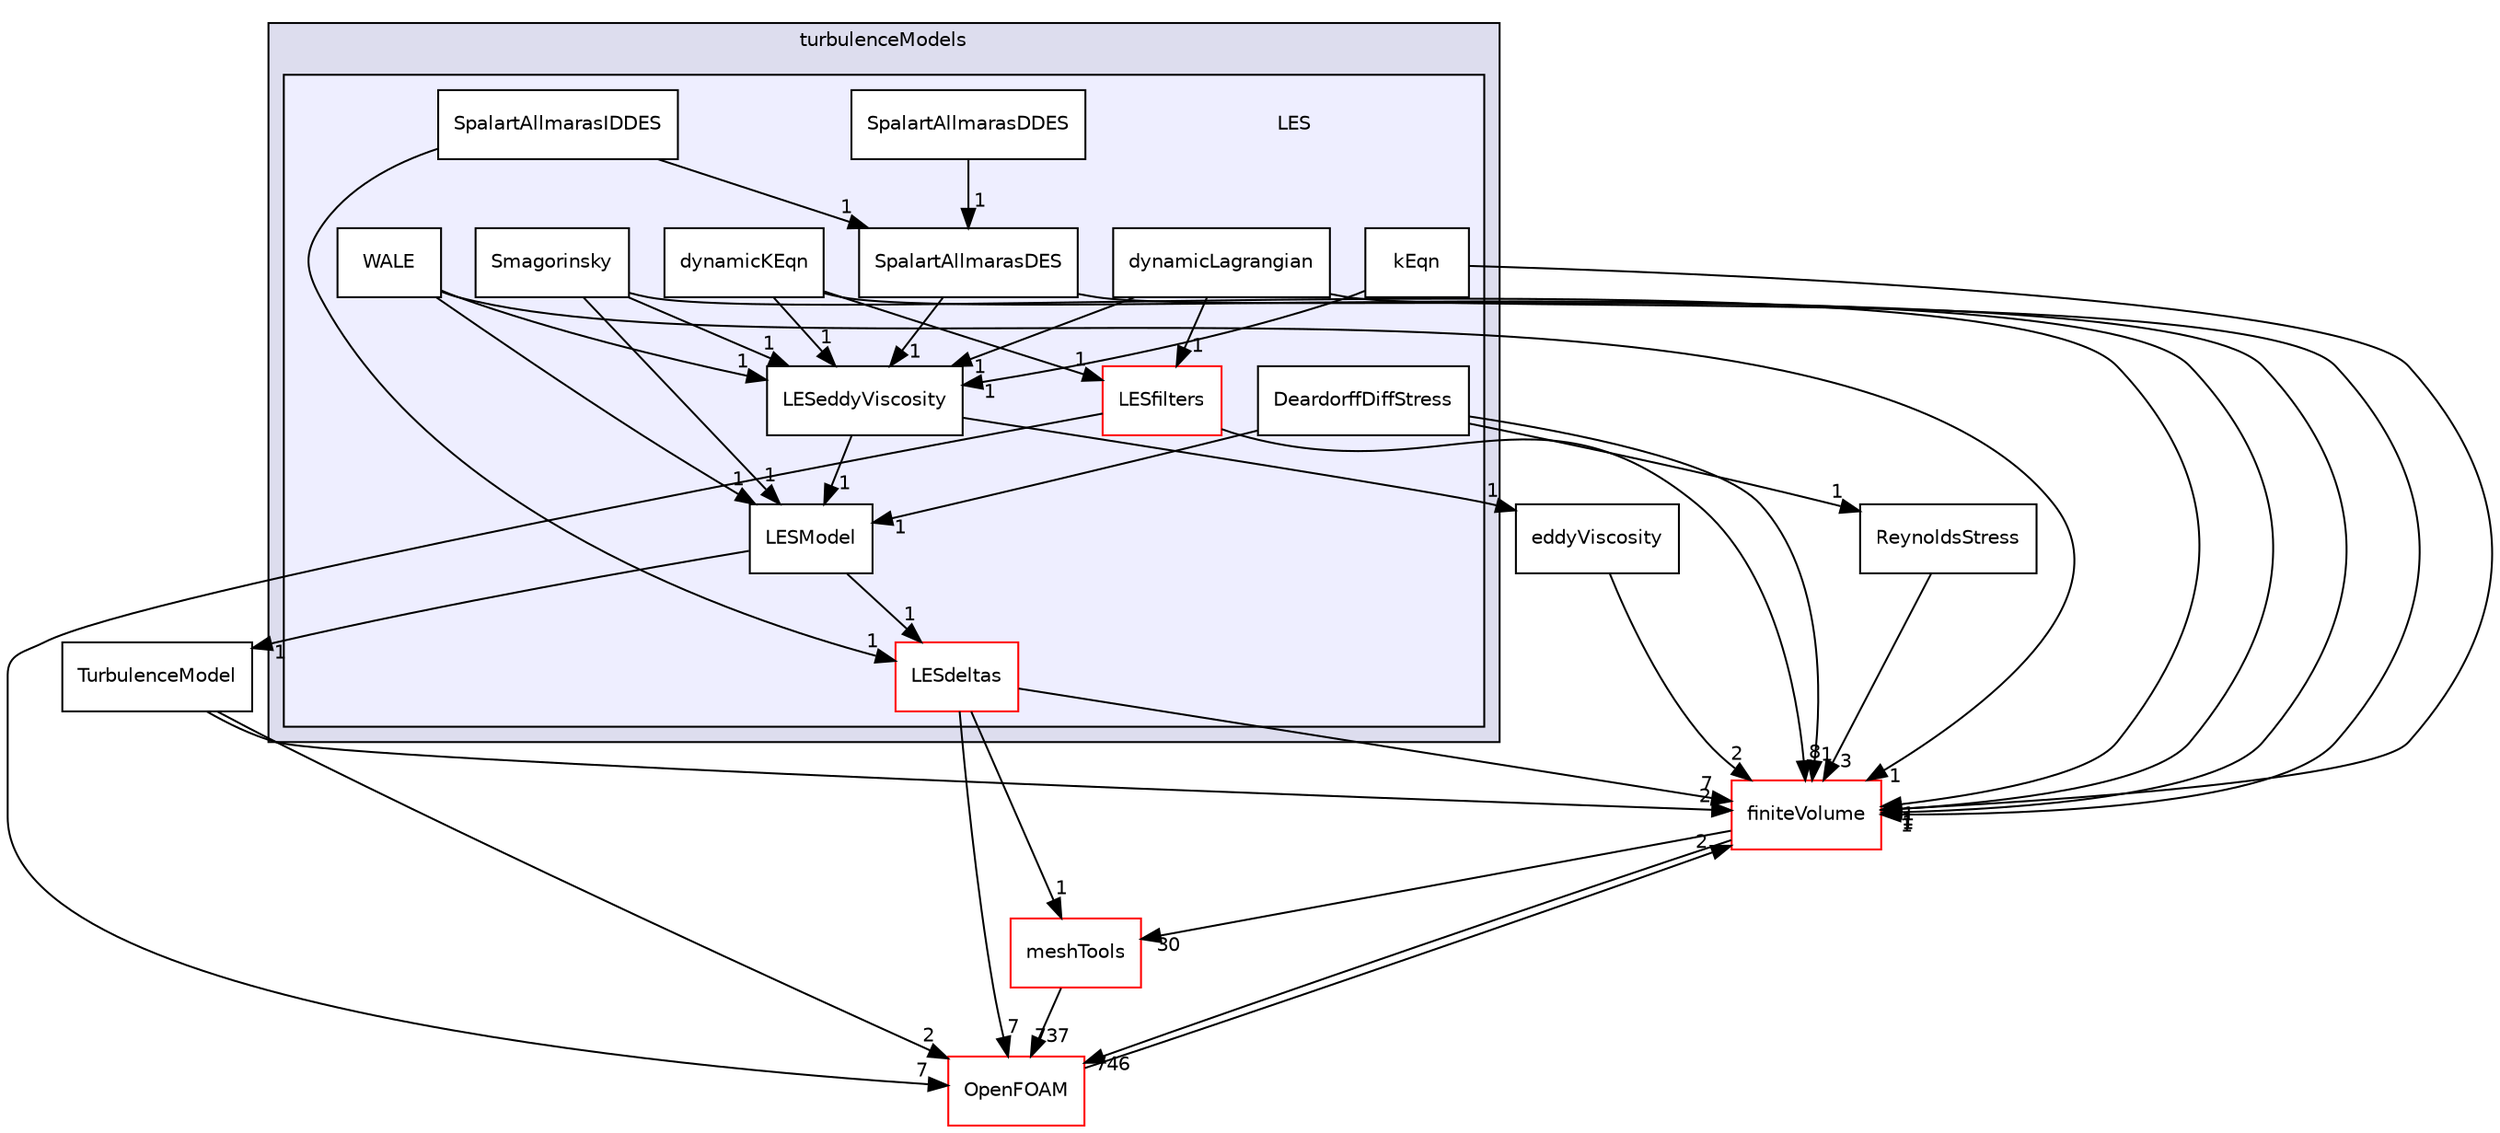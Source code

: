 digraph "src/TurbulenceModels/turbulenceModels/LES" {
  bgcolor=transparent;
  compound=true
  node [ fontsize="10", fontname="Helvetica"];
  edge [ labelfontsize="10", labelfontname="Helvetica"];
  subgraph clusterdir_a3dc37bcacf99bb6122ed819dac99f09 {
    graph [ bgcolor="#ddddee", pencolor="black", label="turbulenceModels" fontname="Helvetica", fontsize="10", URL="dir_a3dc37bcacf99bb6122ed819dac99f09.html"]
  subgraph clusterdir_9fc1e48ca755258281286cef4f8e0bec {
    graph [ bgcolor="#eeeeff", pencolor="black", label="" URL="dir_9fc1e48ca755258281286cef4f8e0bec.html"];
    dir_9fc1e48ca755258281286cef4f8e0bec [shape=plaintext label="LES"];
    dir_0b69ce3cb4925b5506e8ef5271e38bee [shape=box label="DeardorffDiffStress" color="black" fillcolor="white" style="filled" URL="dir_0b69ce3cb4925b5506e8ef5271e38bee.html"];
    dir_70355f03f79cd8febfec954acbe19c28 [shape=box label="dynamicKEqn" color="black" fillcolor="white" style="filled" URL="dir_70355f03f79cd8febfec954acbe19c28.html"];
    dir_e077242c34334497a19516e174682da5 [shape=box label="dynamicLagrangian" color="black" fillcolor="white" style="filled" URL="dir_e077242c34334497a19516e174682da5.html"];
    dir_61e67cff51192e923bf6f50b5df2c6f1 [shape=box label="kEqn" color="black" fillcolor="white" style="filled" URL="dir_61e67cff51192e923bf6f50b5df2c6f1.html"];
    dir_3e9d13ce922c8e5657605faa5b84c7a1 [shape=box label="LESdeltas" color="red" fillcolor="white" style="filled" URL="dir_3e9d13ce922c8e5657605faa5b84c7a1.html"];
    dir_59a443f63c1732c08799bcf8a4fd11ae [shape=box label="LESeddyViscosity" color="black" fillcolor="white" style="filled" URL="dir_59a443f63c1732c08799bcf8a4fd11ae.html"];
    dir_7aaaefd48edc7f3cafe8020e0008f3e8 [shape=box label="LESfilters" color="red" fillcolor="white" style="filled" URL="dir_7aaaefd48edc7f3cafe8020e0008f3e8.html"];
    dir_94eb6700438052f81c716d2ea2d30c0a [shape=box label="LESModel" color="black" fillcolor="white" style="filled" URL="dir_94eb6700438052f81c716d2ea2d30c0a.html"];
    dir_e047b76765586b23ebfb85e97eb32924 [shape=box label="Smagorinsky" color="black" fillcolor="white" style="filled" URL="dir_e047b76765586b23ebfb85e97eb32924.html"];
    dir_8d64b397f446af034e1697d0934ef00c [shape=box label="SpalartAllmarasDDES" color="black" fillcolor="white" style="filled" URL="dir_8d64b397f446af034e1697d0934ef00c.html"];
    dir_ec1688ff5b3cdb5a7c7ea85a4e83bdbd [shape=box label="SpalartAllmarasDES" color="black" fillcolor="white" style="filled" URL="dir_ec1688ff5b3cdb5a7c7ea85a4e83bdbd.html"];
    dir_0c925c5edeeaf46d88510be692c6c33d [shape=box label="SpalartAllmarasIDDES" color="black" fillcolor="white" style="filled" URL="dir_0c925c5edeeaf46d88510be692c6c33d.html"];
    dir_3edc9b58c622b43cb987ff3ebec5d450 [shape=box label="WALE" color="black" fillcolor="white" style="filled" URL="dir_3edc9b58c622b43cb987ff3ebec5d450.html"];
  }
  }
  dir_9bd15774b555cf7259a6fa18f99fe99b [shape=box label="finiteVolume" color="red" URL="dir_9bd15774b555cf7259a6fa18f99fe99b.html"];
  dir_ae30ad0bef50cf391b24c614251bb9fd [shape=box label="meshTools" color="red" URL="dir_ae30ad0bef50cf391b24c614251bb9fd.html"];
  dir_f4ac237440903b58b2b7b64b0e39044f [shape=box label="TurbulenceModel" URL="dir_f4ac237440903b58b2b7b64b0e39044f.html"];
  dir_a67c08fbd1e754f82bdfbdb2e52c41bb [shape=box label="ReynoldsStress" URL="dir_a67c08fbd1e754f82bdfbdb2e52c41bb.html"];
  dir_c5473ff19b20e6ec4dfe5c310b3778a8 [shape=box label="OpenFOAM" color="red" URL="dir_c5473ff19b20e6ec4dfe5c310b3778a8.html"];
  dir_2ce9cd11231736fb615d4764f347b0fd [shape=box label="eddyViscosity" URL="dir_2ce9cd11231736fb615d4764f347b0fd.html"];
  dir_9bd15774b555cf7259a6fa18f99fe99b->dir_ae30ad0bef50cf391b24c614251bb9fd [headlabel="30", labeldistance=1.5 headhref="dir_000896_001750.html"];
  dir_9bd15774b555cf7259a6fa18f99fe99b->dir_c5473ff19b20e6ec4dfe5c310b3778a8 [headlabel="746", labeldistance=1.5 headhref="dir_000896_001896.html"];
  dir_94eb6700438052f81c716d2ea2d30c0a->dir_f4ac237440903b58b2b7b64b0e39044f [headlabel="1", labeldistance=1.5 headhref="dir_003151_003180.html"];
  dir_94eb6700438052f81c716d2ea2d30c0a->dir_3e9d13ce922c8e5657605faa5b84c7a1 [headlabel="1", labeldistance=1.5 headhref="dir_003151_003137.html"];
  dir_0b69ce3cb4925b5506e8ef5271e38bee->dir_9bd15774b555cf7259a6fa18f99fe99b [headlabel="1", labeldistance=1.5 headhref="dir_003133_000896.html"];
  dir_0b69ce3cb4925b5506e8ef5271e38bee->dir_94eb6700438052f81c716d2ea2d30c0a [headlabel="1", labeldistance=1.5 headhref="dir_003133_003151.html"];
  dir_0b69ce3cb4925b5506e8ef5271e38bee->dir_a67c08fbd1e754f82bdfbdb2e52c41bb [headlabel="1", labeldistance=1.5 headhref="dir_003133_003179.html"];
  dir_ae30ad0bef50cf391b24c614251bb9fd->dir_c5473ff19b20e6ec4dfe5c310b3778a8 [headlabel="737", labeldistance=1.5 headhref="dir_001750_001896.html"];
  dir_70355f03f79cd8febfec954acbe19c28->dir_9bd15774b555cf7259a6fa18f99fe99b [headlabel="1", labeldistance=1.5 headhref="dir_003134_000896.html"];
  dir_70355f03f79cd8febfec954acbe19c28->dir_7aaaefd48edc7f3cafe8020e0008f3e8 [headlabel="1", labeldistance=1.5 headhref="dir_003134_003146.html"];
  dir_70355f03f79cd8febfec954acbe19c28->dir_59a443f63c1732c08799bcf8a4fd11ae [headlabel="1", labeldistance=1.5 headhref="dir_003134_003145.html"];
  dir_e047b76765586b23ebfb85e97eb32924->dir_9bd15774b555cf7259a6fa18f99fe99b [headlabel="1", labeldistance=1.5 headhref="dir_003152_000896.html"];
  dir_e047b76765586b23ebfb85e97eb32924->dir_94eb6700438052f81c716d2ea2d30c0a [headlabel="1", labeldistance=1.5 headhref="dir_003152_003151.html"];
  dir_e047b76765586b23ebfb85e97eb32924->dir_59a443f63c1732c08799bcf8a4fd11ae [headlabel="1", labeldistance=1.5 headhref="dir_003152_003145.html"];
  dir_61e67cff51192e923bf6f50b5df2c6f1->dir_9bd15774b555cf7259a6fa18f99fe99b [headlabel="1", labeldistance=1.5 headhref="dir_003136_000896.html"];
  dir_61e67cff51192e923bf6f50b5df2c6f1->dir_59a443f63c1732c08799bcf8a4fd11ae [headlabel="1", labeldistance=1.5 headhref="dir_003136_003145.html"];
  dir_f4ac237440903b58b2b7b64b0e39044f->dir_9bd15774b555cf7259a6fa18f99fe99b [headlabel="2", labeldistance=1.5 headhref="dir_003180_000896.html"];
  dir_f4ac237440903b58b2b7b64b0e39044f->dir_c5473ff19b20e6ec4dfe5c310b3778a8 [headlabel="2", labeldistance=1.5 headhref="dir_003180_001896.html"];
  dir_a67c08fbd1e754f82bdfbdb2e52c41bb->dir_9bd15774b555cf7259a6fa18f99fe99b [headlabel="3", labeldistance=1.5 headhref="dir_003179_000896.html"];
  dir_3edc9b58c622b43cb987ff3ebec5d450->dir_9bd15774b555cf7259a6fa18f99fe99b [headlabel="1", labeldistance=1.5 headhref="dir_003156_000896.html"];
  dir_3edc9b58c622b43cb987ff3ebec5d450->dir_94eb6700438052f81c716d2ea2d30c0a [headlabel="1", labeldistance=1.5 headhref="dir_003156_003151.html"];
  dir_3edc9b58c622b43cb987ff3ebec5d450->dir_59a443f63c1732c08799bcf8a4fd11ae [headlabel="1", labeldistance=1.5 headhref="dir_003156_003145.html"];
  dir_3e9d13ce922c8e5657605faa5b84c7a1->dir_9bd15774b555cf7259a6fa18f99fe99b [headlabel="7", labeldistance=1.5 headhref="dir_003137_000896.html"];
  dir_3e9d13ce922c8e5657605faa5b84c7a1->dir_ae30ad0bef50cf391b24c614251bb9fd [headlabel="1", labeldistance=1.5 headhref="dir_003137_001750.html"];
  dir_3e9d13ce922c8e5657605faa5b84c7a1->dir_c5473ff19b20e6ec4dfe5c310b3778a8 [headlabel="7", labeldistance=1.5 headhref="dir_003137_001896.html"];
  dir_c5473ff19b20e6ec4dfe5c310b3778a8->dir_9bd15774b555cf7259a6fa18f99fe99b [headlabel="2", labeldistance=1.5 headhref="dir_001896_000896.html"];
  dir_e077242c34334497a19516e174682da5->dir_9bd15774b555cf7259a6fa18f99fe99b [headlabel="1", labeldistance=1.5 headhref="dir_003135_000896.html"];
  dir_e077242c34334497a19516e174682da5->dir_7aaaefd48edc7f3cafe8020e0008f3e8 [headlabel="1", labeldistance=1.5 headhref="dir_003135_003146.html"];
  dir_e077242c34334497a19516e174682da5->dir_59a443f63c1732c08799bcf8a4fd11ae [headlabel="1", labeldistance=1.5 headhref="dir_003135_003145.html"];
  dir_8d64b397f446af034e1697d0934ef00c->dir_ec1688ff5b3cdb5a7c7ea85a4e83bdbd [headlabel="1", labeldistance=1.5 headhref="dir_003153_003154.html"];
  dir_ec1688ff5b3cdb5a7c7ea85a4e83bdbd->dir_9bd15774b555cf7259a6fa18f99fe99b [headlabel="1", labeldistance=1.5 headhref="dir_003154_000896.html"];
  dir_ec1688ff5b3cdb5a7c7ea85a4e83bdbd->dir_59a443f63c1732c08799bcf8a4fd11ae [headlabel="1", labeldistance=1.5 headhref="dir_003154_003145.html"];
  dir_0c925c5edeeaf46d88510be692c6c33d->dir_3e9d13ce922c8e5657605faa5b84c7a1 [headlabel="1", labeldistance=1.5 headhref="dir_003155_003137.html"];
  dir_0c925c5edeeaf46d88510be692c6c33d->dir_ec1688ff5b3cdb5a7c7ea85a4e83bdbd [headlabel="1", labeldistance=1.5 headhref="dir_003155_003154.html"];
  dir_2ce9cd11231736fb615d4764f347b0fd->dir_9bd15774b555cf7259a6fa18f99fe99b [headlabel="2", labeldistance=1.5 headhref="dir_003131_000896.html"];
  dir_7aaaefd48edc7f3cafe8020e0008f3e8->dir_9bd15774b555cf7259a6fa18f99fe99b [headlabel="8", labeldistance=1.5 headhref="dir_003146_000896.html"];
  dir_7aaaefd48edc7f3cafe8020e0008f3e8->dir_c5473ff19b20e6ec4dfe5c310b3778a8 [headlabel="7", labeldistance=1.5 headhref="dir_003146_001896.html"];
  dir_59a443f63c1732c08799bcf8a4fd11ae->dir_94eb6700438052f81c716d2ea2d30c0a [headlabel="1", labeldistance=1.5 headhref="dir_003145_003151.html"];
  dir_59a443f63c1732c08799bcf8a4fd11ae->dir_2ce9cd11231736fb615d4764f347b0fd [headlabel="1", labeldistance=1.5 headhref="dir_003145_003131.html"];
}

